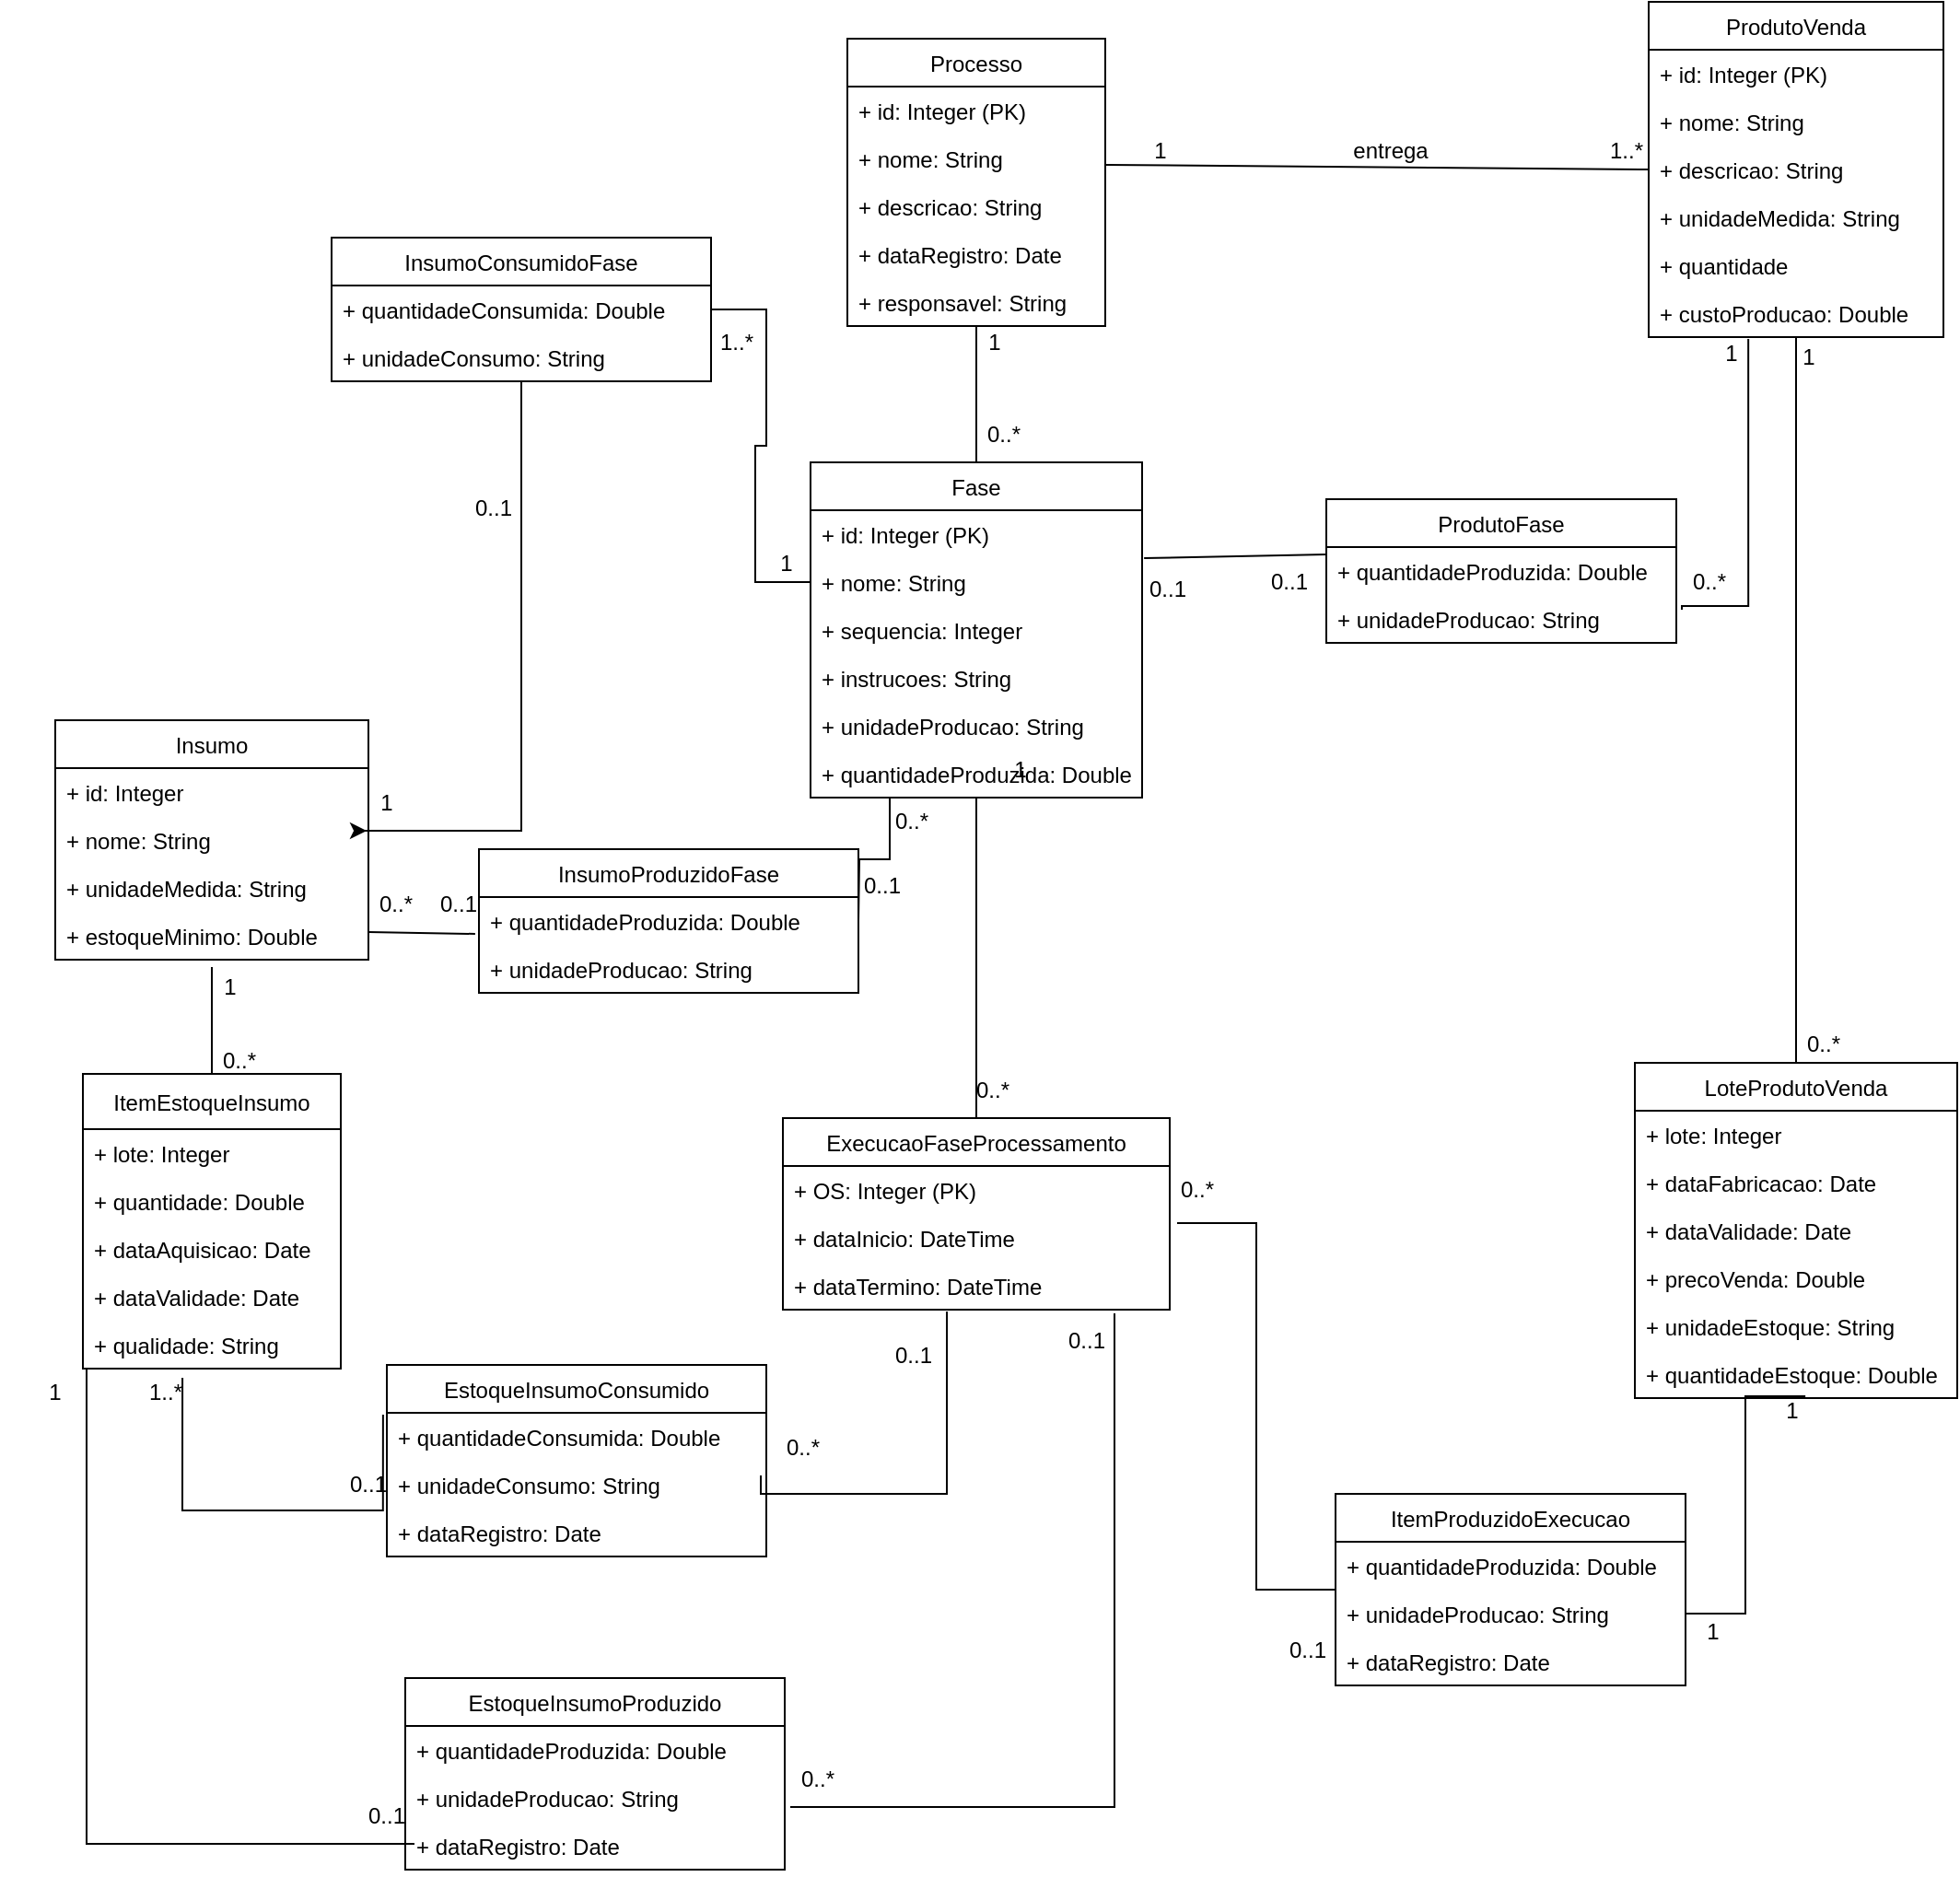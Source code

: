 <mxfile version="16.5.1" type="device"><diagram id="C5RBs43oDa-KdzZeNtuy" name="Page-1"><mxGraphModel dx="1422" dy="875" grid="1" gridSize="10" guides="1" tooltips="1" connect="1" arrows="1" fold="1" page="1" pageScale="1" pageWidth="2336" pageHeight="1654" math="0" shadow="0"><root><mxCell id="WIyWlLk6GJQsqaUBKTNV-0"/><mxCell id="WIyWlLk6GJQsqaUBKTNV-1" parent="WIyWlLk6GJQsqaUBKTNV-0"/><mxCell id="3z36nGQEmkzOpqo9Jif8-8" value="Insumo" style="swimlane;fontStyle=0;childLayout=stackLayout;horizontal=1;startSize=26;fillColor=none;horizontalStack=0;resizeParent=1;resizeParentMax=0;resizeLast=0;collapsible=1;marginBottom=0;" parent="WIyWlLk6GJQsqaUBKTNV-1" vertex="1"><mxGeometry x="40" y="440" width="170" height="130" as="geometry"/></mxCell><mxCell id="3z36nGQEmkzOpqo9Jif8-9" value="+ id: Integer" style="text;strokeColor=none;fillColor=none;align=left;verticalAlign=top;spacingLeft=4;spacingRight=4;overflow=hidden;rotatable=0;points=[[0,0.5],[1,0.5]];portConstraint=eastwest;" parent="3z36nGQEmkzOpqo9Jif8-8" vertex="1"><mxGeometry y="26" width="170" height="26" as="geometry"/></mxCell><mxCell id="3z36nGQEmkzOpqo9Jif8-10" value="+ nome: String" style="text;strokeColor=none;fillColor=none;align=left;verticalAlign=top;spacingLeft=4;spacingRight=4;overflow=hidden;rotatable=0;points=[[0,0.5],[1,0.5]];portConstraint=eastwest;" parent="3z36nGQEmkzOpqo9Jif8-8" vertex="1"><mxGeometry y="52" width="170" height="26" as="geometry"/></mxCell><mxCell id="3z36nGQEmkzOpqo9Jif8-11" value="+ unidadeMedida: String" style="text;strokeColor=none;fillColor=none;align=left;verticalAlign=top;spacingLeft=4;spacingRight=4;overflow=hidden;rotatable=0;points=[[0,0.5],[1,0.5]];portConstraint=eastwest;" parent="3z36nGQEmkzOpqo9Jif8-8" vertex="1"><mxGeometry y="78" width="170" height="26" as="geometry"/></mxCell><mxCell id="3z36nGQEmkzOpqo9Jif8-12" value="+ estoqueMinimo: Double" style="text;strokeColor=none;fillColor=none;align=left;verticalAlign=top;spacingLeft=4;spacingRight=4;overflow=hidden;rotatable=0;points=[[0,0.5],[1,0.5]];portConstraint=eastwest;" parent="3z36nGQEmkzOpqo9Jif8-8" vertex="1"><mxGeometry y="104" width="170" height="26" as="geometry"/></mxCell><mxCell id="3z36nGQEmkzOpqo9Jif8-15" value="ItemEstoqueInsumo" style="swimlane;fontStyle=0;childLayout=stackLayout;horizontal=1;startSize=30;fillColor=none;horizontalStack=0;resizeParent=1;resizeParentMax=0;resizeLast=0;collapsible=1;marginBottom=0;" parent="WIyWlLk6GJQsqaUBKTNV-1" vertex="1"><mxGeometry x="55" y="632" width="140" height="160" as="geometry"/></mxCell><mxCell id="3z36nGQEmkzOpqo9Jif8-16" value="+ lote: Integer" style="text;strokeColor=none;fillColor=none;align=left;verticalAlign=top;spacingLeft=4;spacingRight=4;overflow=hidden;rotatable=0;points=[[0,0.5],[1,0.5]];portConstraint=eastwest;" parent="3z36nGQEmkzOpqo9Jif8-15" vertex="1"><mxGeometry y="30" width="140" height="26" as="geometry"/></mxCell><mxCell id="3z36nGQEmkzOpqo9Jif8-17" value="+ quantidade: Double" style="text;strokeColor=none;fillColor=none;align=left;verticalAlign=top;spacingLeft=4;spacingRight=4;overflow=hidden;rotatable=0;points=[[0,0.5],[1,0.5]];portConstraint=eastwest;" parent="3z36nGQEmkzOpqo9Jif8-15" vertex="1"><mxGeometry y="56" width="140" height="26" as="geometry"/></mxCell><mxCell id="3z36nGQEmkzOpqo9Jif8-18" value="+ dataAquisicao: Date" style="text;strokeColor=none;fillColor=none;align=left;verticalAlign=top;spacingLeft=4;spacingRight=4;overflow=hidden;rotatable=0;points=[[0,0.5],[1,0.5]];portConstraint=eastwest;" parent="3z36nGQEmkzOpqo9Jif8-15" vertex="1"><mxGeometry y="82" width="140" height="26" as="geometry"/></mxCell><mxCell id="3z36nGQEmkzOpqo9Jif8-19" value="+ dataValidade: Date" style="text;strokeColor=none;fillColor=none;align=left;verticalAlign=top;spacingLeft=4;spacingRight=4;overflow=hidden;rotatable=0;points=[[0,0.5],[1,0.5]];portConstraint=eastwest;" parent="3z36nGQEmkzOpqo9Jif8-15" vertex="1"><mxGeometry y="108" width="140" height="26" as="geometry"/></mxCell><mxCell id="3z36nGQEmkzOpqo9Jif8-20" value="+ qualidade: String" style="text;strokeColor=none;fillColor=none;align=left;verticalAlign=top;spacingLeft=4;spacingRight=4;overflow=hidden;rotatable=0;points=[[0,0.5],[1,0.5]];portConstraint=eastwest;" parent="3z36nGQEmkzOpqo9Jif8-15" vertex="1"><mxGeometry y="134" width="140" height="26" as="geometry"/></mxCell><mxCell id="3z36nGQEmkzOpqo9Jif8-21" value="" style="endArrow=none;html=1;rounded=0;exitX=0.5;exitY=0;exitDx=0;exitDy=0;entryX=0.5;entryY=1.154;entryDx=0;entryDy=0;entryPerimeter=0;" parent="WIyWlLk6GJQsqaUBKTNV-1" source="3z36nGQEmkzOpqo9Jif8-15" target="3z36nGQEmkzOpqo9Jif8-12" edge="1"><mxGeometry width="50" height="50" relative="1" as="geometry"><mxPoint x="530" y="840" as="sourcePoint"/><mxPoint x="580" y="790" as="targetPoint"/></mxGeometry></mxCell><mxCell id="3z36nGQEmkzOpqo9Jif8-22" value="0..*" style="text;html=1;strokeColor=none;fillColor=none;align=center;verticalAlign=middle;whiteSpace=wrap;rounded=0;" parent="WIyWlLk6GJQsqaUBKTNV-1" vertex="1"><mxGeometry x="110" y="610" width="60" height="30" as="geometry"/></mxCell><mxCell id="3z36nGQEmkzOpqo9Jif8-23" value="1" style="text;html=1;strokeColor=none;fillColor=none;align=center;verticalAlign=middle;whiteSpace=wrap;rounded=0;" parent="WIyWlLk6GJQsqaUBKTNV-1" vertex="1"><mxGeometry x="105" y="570" width="60" height="30" as="geometry"/></mxCell><mxCell id="3z36nGQEmkzOpqo9Jif8-24" value="Processo" style="swimlane;fontStyle=0;childLayout=stackLayout;horizontal=1;startSize=26;fillColor=none;horizontalStack=0;resizeParent=1;resizeParentMax=0;resizeLast=0;collapsible=1;marginBottom=0;" parent="WIyWlLk6GJQsqaUBKTNV-1" vertex="1"><mxGeometry x="470" y="70" width="140" height="156" as="geometry"/></mxCell><mxCell id="3z36nGQEmkzOpqo9Jif8-25" value="+ id: Integer (PK)" style="text;strokeColor=none;fillColor=none;align=left;verticalAlign=top;spacingLeft=4;spacingRight=4;overflow=hidden;rotatable=0;points=[[0,0.5],[1,0.5]];portConstraint=eastwest;" parent="3z36nGQEmkzOpqo9Jif8-24" vertex="1"><mxGeometry y="26" width="140" height="26" as="geometry"/></mxCell><mxCell id="3z36nGQEmkzOpqo9Jif8-26" value="+ nome: String" style="text;strokeColor=none;fillColor=none;align=left;verticalAlign=top;spacingLeft=4;spacingRight=4;overflow=hidden;rotatable=0;points=[[0,0.5],[1,0.5]];portConstraint=eastwest;" parent="3z36nGQEmkzOpqo9Jif8-24" vertex="1"><mxGeometry y="52" width="140" height="26" as="geometry"/></mxCell><mxCell id="3z36nGQEmkzOpqo9Jif8-27" value="+ descricao: String" style="text;strokeColor=none;fillColor=none;align=left;verticalAlign=top;spacingLeft=4;spacingRight=4;overflow=hidden;rotatable=0;points=[[0,0.5],[1,0.5]];portConstraint=eastwest;" parent="3z36nGQEmkzOpqo9Jif8-24" vertex="1"><mxGeometry y="78" width="140" height="26" as="geometry"/></mxCell><mxCell id="3z36nGQEmkzOpqo9Jif8-28" value="+ dataRegistro: Date" style="text;strokeColor=none;fillColor=none;align=left;verticalAlign=top;spacingLeft=4;spacingRight=4;overflow=hidden;rotatable=0;points=[[0,0.5],[1,0.5]];portConstraint=eastwest;" parent="3z36nGQEmkzOpqo9Jif8-24" vertex="1"><mxGeometry y="104" width="140" height="26" as="geometry"/></mxCell><mxCell id="3z36nGQEmkzOpqo9Jif8-29" value="+ responsavel: String" style="text;strokeColor=none;fillColor=none;align=left;verticalAlign=top;spacingLeft=4;spacingRight=4;overflow=hidden;rotatable=0;points=[[0,0.5],[1,0.5]];portConstraint=eastwest;" parent="3z36nGQEmkzOpqo9Jif8-24" vertex="1"><mxGeometry y="130" width="140" height="26" as="geometry"/></mxCell><mxCell id="3z36nGQEmkzOpqo9Jif8-115" style="edgeStyle=orthogonalEdgeStyle;rounded=0;orthogonalLoop=1;jettySize=auto;html=1;exitX=0.25;exitY=1;exitDx=0;exitDy=0;" parent="WIyWlLk6GJQsqaUBKTNV-1" source="3z36nGQEmkzOpqo9Jif8-32" edge="1"><mxGeometry relative="1" as="geometry"><mxPoint x="209" y="500" as="targetPoint"/></mxGeometry></mxCell><mxCell id="3z36nGQEmkzOpqo9Jif8-32" value="1" style="text;html=1;strokeColor=none;fillColor=none;align=center;verticalAlign=middle;whiteSpace=wrap;rounded=0;" parent="WIyWlLk6GJQsqaUBKTNV-1" vertex="1"><mxGeometry x="190" y="470" width="60" height="30" as="geometry"/></mxCell><mxCell id="3z36nGQEmkzOpqo9Jif8-33" value="1" style="text;html=1;strokeColor=none;fillColor=none;align=center;verticalAlign=middle;whiteSpace=wrap;rounded=0;" parent="WIyWlLk6GJQsqaUBKTNV-1" vertex="1"><mxGeometry x="407" y="340" width="60" height="30" as="geometry"/></mxCell><mxCell id="3z36nGQEmkzOpqo9Jif8-34" value="Fase" style="swimlane;fontStyle=0;childLayout=stackLayout;horizontal=1;startSize=26;fillColor=none;horizontalStack=0;resizeParent=1;resizeParentMax=0;resizeLast=0;collapsible=1;marginBottom=0;" parent="WIyWlLk6GJQsqaUBKTNV-1" vertex="1"><mxGeometry x="450" y="300" width="180" height="182" as="geometry"/></mxCell><mxCell id="3z36nGQEmkzOpqo9Jif8-35" value="+ id: Integer (PK)" style="text;strokeColor=none;fillColor=none;align=left;verticalAlign=top;spacingLeft=4;spacingRight=4;overflow=hidden;rotatable=0;points=[[0,0.5],[1,0.5]];portConstraint=eastwest;" parent="3z36nGQEmkzOpqo9Jif8-34" vertex="1"><mxGeometry y="26" width="180" height="26" as="geometry"/></mxCell><mxCell id="3z36nGQEmkzOpqo9Jif8-36" value="+ nome: String" style="text;strokeColor=none;fillColor=none;align=left;verticalAlign=top;spacingLeft=4;spacingRight=4;overflow=hidden;rotatable=0;points=[[0,0.5],[1,0.5]];portConstraint=eastwest;" parent="3z36nGQEmkzOpqo9Jif8-34" vertex="1"><mxGeometry y="52" width="180" height="26" as="geometry"/></mxCell><mxCell id="3z36nGQEmkzOpqo9Jif8-37" value="+ sequencia: Integer" style="text;strokeColor=none;fillColor=none;align=left;verticalAlign=top;spacingLeft=4;spacingRight=4;overflow=hidden;rotatable=0;points=[[0,0.5],[1,0.5]];portConstraint=eastwest;" parent="3z36nGQEmkzOpqo9Jif8-34" vertex="1"><mxGeometry y="78" width="180" height="26" as="geometry"/></mxCell><mxCell id="3z36nGQEmkzOpqo9Jif8-39" value="+ instrucoes: String" style="text;strokeColor=none;fillColor=none;align=left;verticalAlign=top;spacingLeft=4;spacingRight=4;overflow=hidden;rotatable=0;points=[[0,0.5],[1,0.5]];portConstraint=eastwest;" parent="3z36nGQEmkzOpqo9Jif8-34" vertex="1"><mxGeometry y="104" width="180" height="26" as="geometry"/></mxCell><mxCell id="3z36nGQEmkzOpqo9Jif8-38" value="+ unidadeProducao: String" style="text;strokeColor=none;fillColor=none;align=left;verticalAlign=top;spacingLeft=4;spacingRight=4;overflow=hidden;rotatable=0;points=[[0,0.5],[1,0.5]];portConstraint=eastwest;" parent="3z36nGQEmkzOpqo9Jif8-34" vertex="1"><mxGeometry y="130" width="180" height="26" as="geometry"/></mxCell><mxCell id="3z36nGQEmkzOpqo9Jif8-96" value="+ quantidadeProduzida: Double" style="text;strokeColor=none;fillColor=none;align=left;verticalAlign=top;spacingLeft=4;spacingRight=4;overflow=hidden;rotatable=0;points=[[0,0.5],[1,0.5]];portConstraint=eastwest;" parent="3z36nGQEmkzOpqo9Jif8-34" vertex="1"><mxGeometry y="156" width="180" height="26" as="geometry"/></mxCell><mxCell id="3z36nGQEmkzOpqo9Jif8-40" value="" style="endArrow=none;html=1;rounded=0;exitX=0.5;exitY=0;exitDx=0;exitDy=0;" parent="WIyWlLk6GJQsqaUBKTNV-1" source="3z36nGQEmkzOpqo9Jif8-34" target="3z36nGQEmkzOpqo9Jif8-24" edge="1"><mxGeometry width="50" height="50" relative="1" as="geometry"><mxPoint x="630" y="430" as="sourcePoint"/><mxPoint x="540" y="240" as="targetPoint"/></mxGeometry></mxCell><mxCell id="3z36nGQEmkzOpqo9Jif8-41" value="0..*" style="text;html=1;strokeColor=none;fillColor=none;align=center;verticalAlign=middle;whiteSpace=wrap;rounded=0;" parent="WIyWlLk6GJQsqaUBKTNV-1" vertex="1"><mxGeometry x="525" y="270" width="60" height="30" as="geometry"/></mxCell><mxCell id="3z36nGQEmkzOpqo9Jif8-42" value="1" style="text;html=1;strokeColor=none;fillColor=none;align=center;verticalAlign=middle;whiteSpace=wrap;rounded=0;" parent="WIyWlLk6GJQsqaUBKTNV-1" vertex="1"><mxGeometry x="520" y="220" width="60" height="30" as="geometry"/></mxCell><mxCell id="3z36nGQEmkzOpqo9Jif8-47" value="1" style="text;html=1;strokeColor=none;fillColor=none;align=center;verticalAlign=middle;whiteSpace=wrap;rounded=0;" parent="WIyWlLk6GJQsqaUBKTNV-1" vertex="1"><mxGeometry x="534" y="452" width="60" height="30" as="geometry"/></mxCell><mxCell id="3z36nGQEmkzOpqo9Jif8-50" value="ProdutoVenda" style="swimlane;fontStyle=0;childLayout=stackLayout;horizontal=1;startSize=26;fillColor=none;horizontalStack=0;resizeParent=1;resizeParentMax=0;resizeLast=0;collapsible=1;marginBottom=0;" parent="WIyWlLk6GJQsqaUBKTNV-1" vertex="1"><mxGeometry x="905" y="50" width="160" height="182" as="geometry"/></mxCell><mxCell id="3z36nGQEmkzOpqo9Jif8-51" value="+ id: Integer (PK)" style="text;strokeColor=none;fillColor=none;align=left;verticalAlign=top;spacingLeft=4;spacingRight=4;overflow=hidden;rotatable=0;points=[[0,0.5],[1,0.5]];portConstraint=eastwest;" parent="3z36nGQEmkzOpqo9Jif8-50" vertex="1"><mxGeometry y="26" width="160" height="26" as="geometry"/></mxCell><mxCell id="3z36nGQEmkzOpqo9Jif8-52" value="+ nome: String" style="text;strokeColor=none;fillColor=none;align=left;verticalAlign=top;spacingLeft=4;spacingRight=4;overflow=hidden;rotatable=0;points=[[0,0.5],[1,0.5]];portConstraint=eastwest;" parent="3z36nGQEmkzOpqo9Jif8-50" vertex="1"><mxGeometry y="52" width="160" height="26" as="geometry"/></mxCell><mxCell id="3z36nGQEmkzOpqo9Jif8-53" value="+ descricao: String" style="text;strokeColor=none;fillColor=none;align=left;verticalAlign=top;spacingLeft=4;spacingRight=4;overflow=hidden;rotatable=0;points=[[0,0.5],[1,0.5]];portConstraint=eastwest;" parent="3z36nGQEmkzOpqo9Jif8-50" vertex="1"><mxGeometry y="78" width="160" height="26" as="geometry"/></mxCell><mxCell id="3z36nGQEmkzOpqo9Jif8-54" value="+ unidadeMedida: String" style="text;strokeColor=none;fillColor=none;align=left;verticalAlign=top;spacingLeft=4;spacingRight=4;overflow=hidden;rotatable=0;points=[[0,0.5],[1,0.5]];portConstraint=eastwest;" parent="3z36nGQEmkzOpqo9Jif8-50" vertex="1"><mxGeometry y="104" width="160" height="26" as="geometry"/></mxCell><mxCell id="3z36nGQEmkzOpqo9Jif8-55" value="+ quantidade" style="text;strokeColor=none;fillColor=none;align=left;verticalAlign=top;spacingLeft=4;spacingRight=4;overflow=hidden;rotatable=0;points=[[0,0.5],[1,0.5]];portConstraint=eastwest;" parent="3z36nGQEmkzOpqo9Jif8-50" vertex="1"><mxGeometry y="130" width="160" height="26" as="geometry"/></mxCell><mxCell id="3z36nGQEmkzOpqo9Jif8-56" value="+ custoProducao: Double" style="text;strokeColor=none;fillColor=none;align=left;verticalAlign=top;spacingLeft=4;spacingRight=4;overflow=hidden;rotatable=0;points=[[0,0.5],[1,0.5]];portConstraint=eastwest;" parent="3z36nGQEmkzOpqo9Jif8-50" vertex="1"><mxGeometry y="156" width="160" height="26" as="geometry"/></mxCell><mxCell id="3z36nGQEmkzOpqo9Jif8-57" value="" style="endArrow=none;html=1;rounded=0;entryX=0;entryY=0.5;entryDx=0;entryDy=0;exitX=0;exitY=0.75;exitDx=0;exitDy=0;" parent="WIyWlLk6GJQsqaUBKTNV-1" source="3z36nGQEmkzOpqo9Jif8-58" target="3z36nGQEmkzOpqo9Jif8-53" edge="1"><mxGeometry width="50" height="50" relative="1" as="geometry"><mxPoint x="625" y="141" as="sourcePoint"/><mxPoint x="675" y="156" as="targetPoint"/></mxGeometry></mxCell><mxCell id="3z36nGQEmkzOpqo9Jif8-58" value="1" style="text;html=1;strokeColor=none;fillColor=none;align=center;verticalAlign=middle;whiteSpace=wrap;rounded=0;" parent="WIyWlLk6GJQsqaUBKTNV-1" vertex="1"><mxGeometry x="610" y="116" width="60" height="30" as="geometry"/></mxCell><mxCell id="3z36nGQEmkzOpqo9Jif8-59" value="1..*" style="text;html=1;strokeColor=none;fillColor=none;align=center;verticalAlign=middle;whiteSpace=wrap;rounded=0;" parent="WIyWlLk6GJQsqaUBKTNV-1" vertex="1"><mxGeometry x="863" y="116" width="60" height="30" as="geometry"/></mxCell><mxCell id="3z36nGQEmkzOpqo9Jif8-60" value="entrega" style="text;html=1;strokeColor=none;fillColor=none;align=center;verticalAlign=middle;whiteSpace=wrap;rounded=0;" parent="WIyWlLk6GJQsqaUBKTNV-1" vertex="1"><mxGeometry x="735" y="116" width="60" height="30" as="geometry"/></mxCell><mxCell id="3z36nGQEmkzOpqo9Jif8-61" value="LoteProdutoVenda" style="swimlane;fontStyle=0;childLayout=stackLayout;horizontal=1;startSize=26;fillColor=none;horizontalStack=0;resizeParent=1;resizeParentMax=0;resizeLast=0;collapsible=1;marginBottom=0;" parent="WIyWlLk6GJQsqaUBKTNV-1" vertex="1"><mxGeometry x="897.5" y="626" width="175" height="182" as="geometry"/></mxCell><mxCell id="3z36nGQEmkzOpqo9Jif8-62" value="+ lote: Integer" style="text;strokeColor=none;fillColor=none;align=left;verticalAlign=top;spacingLeft=4;spacingRight=4;overflow=hidden;rotatable=0;points=[[0,0.5],[1,0.5]];portConstraint=eastwest;" parent="3z36nGQEmkzOpqo9Jif8-61" vertex="1"><mxGeometry y="26" width="175" height="26" as="geometry"/></mxCell><mxCell id="3z36nGQEmkzOpqo9Jif8-63" value="+ dataFabricacao: Date" style="text;strokeColor=none;fillColor=none;align=left;verticalAlign=top;spacingLeft=4;spacingRight=4;overflow=hidden;rotatable=0;points=[[0,0.5],[1,0.5]];portConstraint=eastwest;" parent="3z36nGQEmkzOpqo9Jif8-61" vertex="1"><mxGeometry y="52" width="175" height="26" as="geometry"/></mxCell><mxCell id="3z36nGQEmkzOpqo9Jif8-64" value="+ dataValidade: Date" style="text;strokeColor=none;fillColor=none;align=left;verticalAlign=top;spacingLeft=4;spacingRight=4;overflow=hidden;rotatable=0;points=[[0,0.5],[1,0.5]];portConstraint=eastwest;" parent="3z36nGQEmkzOpqo9Jif8-61" vertex="1"><mxGeometry y="78" width="175" height="26" as="geometry"/></mxCell><mxCell id="3z36nGQEmkzOpqo9Jif8-66" value="+ precoVenda: Double" style="text;strokeColor=none;fillColor=none;align=left;verticalAlign=top;spacingLeft=4;spacingRight=4;overflow=hidden;rotatable=0;points=[[0,0.5],[1,0.5]];portConstraint=eastwest;" parent="3z36nGQEmkzOpqo9Jif8-61" vertex="1"><mxGeometry y="104" width="175" height="26" as="geometry"/></mxCell><mxCell id="3z36nGQEmkzOpqo9Jif8-71" value="+ unidadeEstoque: String" style="text;strokeColor=none;fillColor=none;align=left;verticalAlign=top;spacingLeft=4;spacingRight=4;overflow=hidden;rotatable=0;points=[[0,0.5],[1,0.5]];portConstraint=eastwest;" parent="3z36nGQEmkzOpqo9Jif8-61" vertex="1"><mxGeometry y="130" width="175" height="26" as="geometry"/></mxCell><mxCell id="3z36nGQEmkzOpqo9Jif8-72" value="+ quantidadeEstoque: Double" style="text;strokeColor=none;fillColor=none;align=left;verticalAlign=top;spacingLeft=4;spacingRight=4;overflow=hidden;rotatable=0;points=[[0,0.5],[1,0.5]];portConstraint=eastwest;" parent="3z36nGQEmkzOpqo9Jif8-61" vertex="1"><mxGeometry y="156" width="175" height="26" as="geometry"/></mxCell><mxCell id="3z36nGQEmkzOpqo9Jif8-67" value="" style="endArrow=none;html=1;rounded=0;" parent="WIyWlLk6GJQsqaUBKTNV-1" source="3z36nGQEmkzOpqo9Jif8-61" target="3z36nGQEmkzOpqo9Jif8-50" edge="1"><mxGeometry width="50" height="50" relative="1" as="geometry"><mxPoint x="630" y="530" as="sourcePoint"/><mxPoint x="680" y="480" as="targetPoint"/></mxGeometry></mxCell><mxCell id="3z36nGQEmkzOpqo9Jif8-68" value="1" style="text;html=1;strokeColor=none;fillColor=none;align=center;verticalAlign=middle;whiteSpace=wrap;rounded=0;" parent="WIyWlLk6GJQsqaUBKTNV-1" vertex="1"><mxGeometry x="962" y="228" width="60" height="30" as="geometry"/></mxCell><mxCell id="3z36nGQEmkzOpqo9Jif8-70" value="0..*" style="text;html=1;strokeColor=none;fillColor=none;align=center;verticalAlign=middle;whiteSpace=wrap;rounded=0;" parent="WIyWlLk6GJQsqaUBKTNV-1" vertex="1"><mxGeometry x="970" y="601" width="60" height="30" as="geometry"/></mxCell><mxCell id="3z36nGQEmkzOpqo9Jif8-73" value="ExecucaoFaseProcessamento" style="swimlane;fontStyle=0;childLayout=stackLayout;horizontal=1;startSize=26;fillColor=none;horizontalStack=0;resizeParent=1;resizeParentMax=0;resizeLast=0;collapsible=1;marginBottom=0;" parent="WIyWlLk6GJQsqaUBKTNV-1" vertex="1"><mxGeometry x="435" y="656" width="210" height="104" as="geometry"/></mxCell><mxCell id="3z36nGQEmkzOpqo9Jif8-74" value="+ OS: Integer (PK)" style="text;strokeColor=none;fillColor=none;align=left;verticalAlign=top;spacingLeft=4;spacingRight=4;overflow=hidden;rotatable=0;points=[[0,0.5],[1,0.5]];portConstraint=eastwest;" parent="3z36nGQEmkzOpqo9Jif8-73" vertex="1"><mxGeometry y="26" width="210" height="26" as="geometry"/></mxCell><mxCell id="3z36nGQEmkzOpqo9Jif8-75" value="+ dataInicio: DateTime" style="text;strokeColor=none;fillColor=none;align=left;verticalAlign=top;spacingLeft=4;spacingRight=4;overflow=hidden;rotatable=0;points=[[0,0.5],[1,0.5]];portConstraint=eastwest;" parent="3z36nGQEmkzOpqo9Jif8-73" vertex="1"><mxGeometry y="52" width="210" height="26" as="geometry"/></mxCell><mxCell id="3z36nGQEmkzOpqo9Jif8-76" value="+ dataTermino: DateTime" style="text;strokeColor=none;fillColor=none;align=left;verticalAlign=top;spacingLeft=4;spacingRight=4;overflow=hidden;rotatable=0;points=[[0,0.5],[1,0.5]];portConstraint=eastwest;" parent="3z36nGQEmkzOpqo9Jif8-73" vertex="1"><mxGeometry y="78" width="210" height="26" as="geometry"/></mxCell><mxCell id="3z36nGQEmkzOpqo9Jif8-77" value="" style="endArrow=none;html=1;rounded=0;exitX=0.5;exitY=0;exitDx=0;exitDy=0;" parent="WIyWlLk6GJQsqaUBKTNV-1" source="3z36nGQEmkzOpqo9Jif8-73" target="3z36nGQEmkzOpqo9Jif8-34" edge="1"><mxGeometry width="50" height="50" relative="1" as="geometry"><mxPoint x="630" y="530" as="sourcePoint"/><mxPoint x="680" y="480" as="targetPoint"/></mxGeometry></mxCell><mxCell id="3z36nGQEmkzOpqo9Jif8-79" value="0..*" style="text;html=1;strokeColor=none;fillColor=none;align=center;verticalAlign=middle;whiteSpace=wrap;rounded=0;" parent="WIyWlLk6GJQsqaUBKTNV-1" vertex="1"><mxGeometry x="519" y="626" width="60" height="30" as="geometry"/></mxCell><mxCell id="3z36nGQEmkzOpqo9Jif8-81" value="0..1" style="text;html=1;strokeColor=none;fillColor=none;align=center;verticalAlign=middle;whiteSpace=wrap;rounded=0;" parent="WIyWlLk6GJQsqaUBKTNV-1" vertex="1"><mxGeometry x="180" y="840" width="60" height="30" as="geometry"/></mxCell><mxCell id="3z36nGQEmkzOpqo9Jif8-82" value="1..*" style="text;html=1;strokeColor=none;fillColor=none;align=center;verticalAlign=middle;whiteSpace=wrap;rounded=0;" parent="WIyWlLk6GJQsqaUBKTNV-1" vertex="1"><mxGeometry x="70" y="790" width="60" height="30" as="geometry"/></mxCell><mxCell id="3z36nGQEmkzOpqo9Jif8-86" value="0..*" style="text;html=1;strokeColor=none;fillColor=none;align=center;verticalAlign=middle;whiteSpace=wrap;rounded=0;" parent="WIyWlLk6GJQsqaUBKTNV-1" vertex="1"><mxGeometry x="416" y="820" width="60" height="30" as="geometry"/></mxCell><mxCell id="3z36nGQEmkzOpqo9Jif8-88" value="0..1" style="text;html=1;strokeColor=none;fillColor=none;align=center;verticalAlign=middle;whiteSpace=wrap;rounded=0;" parent="WIyWlLk6GJQsqaUBKTNV-1" vertex="1"><mxGeometry x="476" y="770" width="60" height="30" as="geometry"/></mxCell><mxCell id="3z36nGQEmkzOpqo9Jif8-89" value="" style="endArrow=none;html=1;rounded=0;startArrow=none;entryX=1.006;entryY=1;entryDx=0;entryDy=0;entryPerimeter=0;" parent="WIyWlLk6GJQsqaUBKTNV-1" target="3z36nGQEmkzOpqo9Jif8-35" edge="1"><mxGeometry width="50" height="50" relative="1" as="geometry"><mxPoint x="730" y="350" as="sourcePoint"/><mxPoint x="680" y="480" as="targetPoint"/></mxGeometry></mxCell><mxCell id="3z36nGQEmkzOpqo9Jif8-90" value="0..1" style="text;html=1;strokeColor=none;fillColor=none;align=center;verticalAlign=middle;whiteSpace=wrap;rounded=0;" parent="WIyWlLk6GJQsqaUBKTNV-1" vertex="1"><mxGeometry x="614" y="354" width="60" height="30" as="geometry"/></mxCell><mxCell id="3z36nGQEmkzOpqo9Jif8-91" value="0..1" style="text;html=1;strokeColor=none;fillColor=none;align=center;verticalAlign=middle;whiteSpace=wrap;rounded=0;" parent="WIyWlLk6GJQsqaUBKTNV-1" vertex="1"><mxGeometry x="680" y="350" width="60" height="30" as="geometry"/></mxCell><mxCell id="3z36nGQEmkzOpqo9Jif8-98" value="ProdutoFase" style="swimlane;fontStyle=0;childLayout=stackLayout;horizontal=1;startSize=26;fillColor=none;horizontalStack=0;resizeParent=1;resizeParentMax=0;resizeLast=0;collapsible=1;marginBottom=0;" parent="WIyWlLk6GJQsqaUBKTNV-1" vertex="1"><mxGeometry x="730" y="320" width="190" height="78" as="geometry"/></mxCell><mxCell id="3z36nGQEmkzOpqo9Jif8-101" value="+ quantidadeProduzida: Double" style="text;strokeColor=none;fillColor=none;align=left;verticalAlign=top;spacingLeft=4;spacingRight=4;overflow=hidden;rotatable=0;points=[[0,0.5],[1,0.5]];portConstraint=eastwest;" parent="3z36nGQEmkzOpqo9Jif8-98" vertex="1"><mxGeometry y="26" width="190" height="26" as="geometry"/></mxCell><mxCell id="3z36nGQEmkzOpqo9Jif8-102" value="+ unidadeProducao: String" style="text;strokeColor=none;fillColor=none;align=left;verticalAlign=top;spacingLeft=4;spacingRight=4;overflow=hidden;rotatable=0;points=[[0,0.5],[1,0.5]];portConstraint=eastwest;" parent="3z36nGQEmkzOpqo9Jif8-98" vertex="1"><mxGeometry y="52" width="190" height="26" as="geometry"/></mxCell><mxCell id="3z36nGQEmkzOpqo9Jif8-103" value="" style="endArrow=none;html=1;rounded=0;entryX=0.338;entryY=1.038;entryDx=0;entryDy=0;entryPerimeter=0;exitX=0;exitY=1;exitDx=0;exitDy=0;edgeStyle=orthogonalEdgeStyle;" parent="WIyWlLk6GJQsqaUBKTNV-1" source="3z36nGQEmkzOpqo9Jif8-104" target="3z36nGQEmkzOpqo9Jif8-56" edge="1"><mxGeometry width="50" height="50" relative="1" as="geometry"><mxPoint x="923.04" y="378.006" as="sourcePoint"/><mxPoint x="680" y="460" as="targetPoint"/><Array as="points"><mxPoint x="923" y="378"/><mxPoint x="959" y="378"/></Array></mxGeometry></mxCell><mxCell id="3z36nGQEmkzOpqo9Jif8-104" value="0..*" style="text;html=1;strokeColor=none;fillColor=none;align=center;verticalAlign=middle;whiteSpace=wrap;rounded=0;" parent="WIyWlLk6GJQsqaUBKTNV-1" vertex="1"><mxGeometry x="923" y="350" width="30" height="30" as="geometry"/></mxCell><mxCell id="3z36nGQEmkzOpqo9Jif8-105" value="1" style="text;html=1;strokeColor=none;fillColor=none;align=center;verticalAlign=middle;whiteSpace=wrap;rounded=0;" parent="WIyWlLk6GJQsqaUBKTNV-1" vertex="1"><mxGeometry x="920" y="226" width="60" height="30" as="geometry"/></mxCell><mxCell id="3z36nGQEmkzOpqo9Jif8-106" value="InsumoConsumidoFase" style="swimlane;fontStyle=0;childLayout=stackLayout;horizontal=1;startSize=26;fillColor=none;horizontalStack=0;resizeParent=1;resizeParentMax=0;resizeLast=0;collapsible=1;marginBottom=0;" parent="WIyWlLk6GJQsqaUBKTNV-1" vertex="1"><mxGeometry x="190" y="178" width="206" height="78" as="geometry"/></mxCell><mxCell id="3z36nGQEmkzOpqo9Jif8-109" value="+ quantidadeConsumida: Double" style="text;strokeColor=none;fillColor=none;align=left;verticalAlign=top;spacingLeft=4;spacingRight=4;overflow=hidden;rotatable=0;points=[[0,0.5],[1,0.5]];portConstraint=eastwest;" parent="3z36nGQEmkzOpqo9Jif8-106" vertex="1"><mxGeometry y="26" width="206" height="26" as="geometry"/></mxCell><mxCell id="3z36nGQEmkzOpqo9Jif8-110" value="+ unidadeConsumo: String" style="text;strokeColor=none;fillColor=none;align=left;verticalAlign=top;spacingLeft=4;spacingRight=4;overflow=hidden;rotatable=0;points=[[0,0.5],[1,0.5]];portConstraint=eastwest;" parent="3z36nGQEmkzOpqo9Jif8-106" vertex="1"><mxGeometry y="52" width="206" height="26" as="geometry"/></mxCell><mxCell id="3z36nGQEmkzOpqo9Jif8-112" value="" style="endArrow=none;html=1;rounded=0;entryX=0;entryY=0.5;entryDx=0;entryDy=0;edgeStyle=entityRelationEdgeStyle;" parent="WIyWlLk6GJQsqaUBKTNV-1" source="3z36nGQEmkzOpqo9Jif8-106" target="3z36nGQEmkzOpqo9Jif8-36" edge="1"><mxGeometry width="50" height="50" relative="1" as="geometry"><mxPoint x="630" y="510" as="sourcePoint"/><mxPoint x="680" y="460" as="targetPoint"/></mxGeometry></mxCell><mxCell id="3z36nGQEmkzOpqo9Jif8-113" value="1..*" style="text;html=1;strokeColor=none;fillColor=none;align=center;verticalAlign=middle;whiteSpace=wrap;rounded=0;" parent="WIyWlLk6GJQsqaUBKTNV-1" vertex="1"><mxGeometry x="380" y="220" width="60" height="30" as="geometry"/></mxCell><mxCell id="3z36nGQEmkzOpqo9Jif8-114" value="" style="endArrow=none;html=1;rounded=0;exitX=0.25;exitY=1;exitDx=0;exitDy=0;edgeStyle=orthogonalEdgeStyle;" parent="WIyWlLk6GJQsqaUBKTNV-1" source="3z36nGQEmkzOpqo9Jif8-32" target="3z36nGQEmkzOpqo9Jif8-106" edge="1"><mxGeometry width="50" height="50" relative="1" as="geometry"><mxPoint x="630" y="510" as="sourcePoint"/><mxPoint x="680" y="460" as="targetPoint"/><Array as="points"><mxPoint x="209" y="500"/><mxPoint x="293" y="500"/></Array></mxGeometry></mxCell><mxCell id="3z36nGQEmkzOpqo9Jif8-116" value="InsumoProduzidoFase" style="swimlane;fontStyle=0;childLayout=stackLayout;horizontal=1;startSize=26;fillColor=none;horizontalStack=0;resizeParent=1;resizeParentMax=0;resizeLast=0;collapsible=1;marginBottom=0;" parent="WIyWlLk6GJQsqaUBKTNV-1" vertex="1"><mxGeometry x="270" y="510" width="206" height="78" as="geometry"/></mxCell><mxCell id="3z36nGQEmkzOpqo9Jif8-119" value="+ quantidadeProduzida: Double" style="text;strokeColor=none;fillColor=none;align=left;verticalAlign=top;spacingLeft=4;spacingRight=4;overflow=hidden;rotatable=0;points=[[0,0.5],[1,0.5]];portConstraint=eastwest;" parent="3z36nGQEmkzOpqo9Jif8-116" vertex="1"><mxGeometry y="26" width="206" height="26" as="geometry"/></mxCell><mxCell id="3z36nGQEmkzOpqo9Jif8-120" value="+ unidadeProducao: String" style="text;strokeColor=none;fillColor=none;align=left;verticalAlign=top;spacingLeft=4;spacingRight=4;overflow=hidden;rotatable=0;points=[[0,0.5],[1,0.5]];portConstraint=eastwest;" parent="3z36nGQEmkzOpqo9Jif8-116" vertex="1"><mxGeometry y="52" width="206" height="26" as="geometry"/></mxCell><mxCell id="3z36nGQEmkzOpqo9Jif8-121" value="" style="endArrow=none;html=1;rounded=0;entryX=0.239;entryY=1;entryDx=0;entryDy=0;entryPerimeter=0;exitX=1;exitY=0.5;exitDx=0;exitDy=0;edgeStyle=orthogonalEdgeStyle;" parent="WIyWlLk6GJQsqaUBKTNV-1" target="3z36nGQEmkzOpqo9Jif8-96" edge="1"><mxGeometry width="50" height="50" relative="1" as="geometry"><mxPoint x="476" y="549" as="sourcePoint"/><mxPoint x="680" y="460" as="targetPoint"/></mxGeometry></mxCell><mxCell id="3z36nGQEmkzOpqo9Jif8-122" value="0..*" style="text;html=1;strokeColor=none;fillColor=none;align=center;verticalAlign=middle;whiteSpace=wrap;rounded=0;" parent="WIyWlLk6GJQsqaUBKTNV-1" vertex="1"><mxGeometry x="500" y="485" width="10" height="20" as="geometry"/></mxCell><mxCell id="3z36nGQEmkzOpqo9Jif8-123" value="0..1" style="text;html=1;strokeColor=none;fillColor=none;align=center;verticalAlign=middle;whiteSpace=wrap;rounded=0;" parent="WIyWlLk6GJQsqaUBKTNV-1" vertex="1"><mxGeometry x="484" y="520" width="10" height="20" as="geometry"/></mxCell><mxCell id="3z36nGQEmkzOpqo9Jif8-125" value="0..1" style="text;html=1;strokeColor=none;fillColor=none;align=center;verticalAlign=middle;whiteSpace=wrap;rounded=0;" parent="WIyWlLk6GJQsqaUBKTNV-1" vertex="1"><mxGeometry x="273" y="315" width="10" height="20" as="geometry"/></mxCell><mxCell id="3z36nGQEmkzOpqo9Jif8-126" value="0..1" style="text;html=1;strokeColor=none;fillColor=none;align=center;verticalAlign=middle;whiteSpace=wrap;rounded=0;" parent="WIyWlLk6GJQsqaUBKTNV-1" vertex="1"><mxGeometry x="254" y="530" width="10" height="20" as="geometry"/></mxCell><mxCell id="3z36nGQEmkzOpqo9Jif8-127" value="0..*" style="text;html=1;strokeColor=none;fillColor=none;align=center;verticalAlign=middle;whiteSpace=wrap;rounded=0;" parent="WIyWlLk6GJQsqaUBKTNV-1" vertex="1"><mxGeometry x="195" y="525" width="60" height="30" as="geometry"/></mxCell><mxCell id="3z36nGQEmkzOpqo9Jif8-128" value="" style="endArrow=none;html=1;rounded=0;exitX=0.25;exitY=1;exitDx=0;exitDy=0;entryX=-0.01;entryY=0.769;entryDx=0;entryDy=0;entryPerimeter=0;" parent="WIyWlLk6GJQsqaUBKTNV-1" source="3z36nGQEmkzOpqo9Jif8-127" edge="1"><mxGeometry width="50" height="50" relative="1" as="geometry"><mxPoint x="630" y="510" as="sourcePoint"/><mxPoint x="267.94" y="555.994" as="targetPoint"/></mxGeometry></mxCell><mxCell id="3z36nGQEmkzOpqo9Jif8-129" value="EstoqueInsumoConsumido" style="swimlane;fontStyle=0;childLayout=stackLayout;horizontal=1;startSize=26;fillColor=none;horizontalStack=0;resizeParent=1;resizeParentMax=0;resizeLast=0;collapsible=1;marginBottom=0;" parent="WIyWlLk6GJQsqaUBKTNV-1" vertex="1"><mxGeometry x="220" y="790" width="206" height="104" as="geometry"/></mxCell><mxCell id="3z36nGQEmkzOpqo9Jif8-132" value="+ quantidadeConsumida: Double" style="text;strokeColor=none;fillColor=none;align=left;verticalAlign=top;spacingLeft=4;spacingRight=4;overflow=hidden;rotatable=0;points=[[0,0.5],[1,0.5]];portConstraint=eastwest;" parent="3z36nGQEmkzOpqo9Jif8-129" vertex="1"><mxGeometry y="26" width="206" height="26" as="geometry"/></mxCell><mxCell id="3z36nGQEmkzOpqo9Jif8-133" value="+ unidadeConsumo: String" style="text;strokeColor=none;fillColor=none;align=left;verticalAlign=top;spacingLeft=4;spacingRight=4;overflow=hidden;rotatable=0;points=[[0,0.5],[1,0.5]];portConstraint=eastwest;" parent="3z36nGQEmkzOpqo9Jif8-129" vertex="1"><mxGeometry y="52" width="206" height="26" as="geometry"/></mxCell><mxCell id="OOAX7LJq4wrU6YMQyKd8-1" value="+ dataRegistro: Date" style="text;strokeColor=none;fillColor=none;align=left;verticalAlign=top;spacingLeft=4;spacingRight=4;overflow=hidden;rotatable=0;points=[[0,0.5],[1,0.5]];portConstraint=eastwest;" vertex="1" parent="3z36nGQEmkzOpqo9Jif8-129"><mxGeometry y="78" width="206" height="26" as="geometry"/></mxCell><mxCell id="3z36nGQEmkzOpqo9Jif8-134" value="" style="endArrow=none;html=1;rounded=0;exitX=0.117;exitY=1;exitDx=0;exitDy=0;exitPerimeter=0;entryX=0.424;entryY=1.038;entryDx=0;entryDy=0;entryPerimeter=0;edgeStyle=orthogonalEdgeStyle;" parent="WIyWlLk6GJQsqaUBKTNV-1" source="3z36nGQEmkzOpqo9Jif8-86" target="3z36nGQEmkzOpqo9Jif8-76" edge="1"><mxGeometry width="50" height="50" relative="1" as="geometry"><mxPoint x="630" y="610" as="sourcePoint"/><mxPoint x="680" y="560" as="targetPoint"/><Array as="points"><mxPoint x="423" y="860"/><mxPoint x="524" y="860"/></Array></mxGeometry></mxCell><mxCell id="3z36nGQEmkzOpqo9Jif8-135" value="" style="endArrow=none;html=1;rounded=0;exitX=0.386;exitY=1.192;exitDx=0;exitDy=0;exitPerimeter=0;entryX=-0.01;entryY=0.038;entryDx=0;entryDy=0;entryPerimeter=0;edgeStyle=orthogonalEdgeStyle;" parent="WIyWlLk6GJQsqaUBKTNV-1" source="3z36nGQEmkzOpqo9Jif8-20" target="3z36nGQEmkzOpqo9Jif8-132" edge="1"><mxGeometry width="50" height="50" relative="1" as="geometry"><mxPoint x="630" y="610" as="sourcePoint"/><mxPoint x="680" y="560" as="targetPoint"/><Array as="points"><mxPoint x="109" y="869"/></Array></mxGeometry></mxCell><mxCell id="3z36nGQEmkzOpqo9Jif8-138" value="EstoqueInsumoProduzido" style="swimlane;fontStyle=0;childLayout=stackLayout;horizontal=1;startSize=26;fillColor=none;horizontalStack=0;resizeParent=1;resizeParentMax=0;resizeLast=0;collapsible=1;marginBottom=0;" parent="WIyWlLk6GJQsqaUBKTNV-1" vertex="1"><mxGeometry x="230" y="960" width="206" height="104" as="geometry"/></mxCell><mxCell id="3z36nGQEmkzOpqo9Jif8-141" value="+ quantidadeProduzida: Double" style="text;strokeColor=none;fillColor=none;align=left;verticalAlign=top;spacingLeft=4;spacingRight=4;overflow=hidden;rotatable=0;points=[[0,0.5],[1,0.5]];portConstraint=eastwest;" parent="3z36nGQEmkzOpqo9Jif8-138" vertex="1"><mxGeometry y="26" width="206" height="26" as="geometry"/></mxCell><mxCell id="3z36nGQEmkzOpqo9Jif8-142" value="+ unidadeProducao: String" style="text;strokeColor=none;fillColor=none;align=left;verticalAlign=top;spacingLeft=4;spacingRight=4;overflow=hidden;rotatable=0;points=[[0,0.5],[1,0.5]];portConstraint=eastwest;" parent="3z36nGQEmkzOpqo9Jif8-138" vertex="1"><mxGeometry y="52" width="206" height="26" as="geometry"/></mxCell><mxCell id="OOAX7LJq4wrU6YMQyKd8-2" value="+ dataRegistro: Date" style="text;strokeColor=none;fillColor=none;align=left;verticalAlign=top;spacingLeft=4;spacingRight=4;overflow=hidden;rotatable=0;points=[[0,0.5],[1,0.5]];portConstraint=eastwest;" vertex="1" parent="3z36nGQEmkzOpqo9Jif8-138"><mxGeometry y="78" width="206" height="26" as="geometry"/></mxCell><mxCell id="3z36nGQEmkzOpqo9Jif8-143" value="0..*" style="text;html=1;strokeColor=none;fillColor=none;align=center;verticalAlign=middle;whiteSpace=wrap;rounded=0;" parent="WIyWlLk6GJQsqaUBKTNV-1" vertex="1"><mxGeometry x="424" y="1000" width="60" height="30" as="geometry"/></mxCell><mxCell id="3z36nGQEmkzOpqo9Jif8-144" value="0..1" style="text;html=1;strokeColor=none;fillColor=none;align=center;verticalAlign=middle;whiteSpace=wrap;rounded=0;" parent="WIyWlLk6GJQsqaUBKTNV-1" vertex="1"><mxGeometry x="570" y="762" width="60" height="30" as="geometry"/></mxCell><mxCell id="3z36nGQEmkzOpqo9Jif8-145" value="" style="endArrow=none;html=1;rounded=0;exitX=0.25;exitY=1;exitDx=0;exitDy=0;entryX=0.75;entryY=0;entryDx=0;entryDy=0;edgeStyle=orthogonalEdgeStyle;" parent="WIyWlLk6GJQsqaUBKTNV-1" source="3z36nGQEmkzOpqo9Jif8-143" target="3z36nGQEmkzOpqo9Jif8-144" edge="1"><mxGeometry width="50" height="50" relative="1" as="geometry"><mxPoint x="630" y="810" as="sourcePoint"/><mxPoint x="680" y="760" as="targetPoint"/><Array as="points"><mxPoint x="615" y="1030"/></Array></mxGeometry></mxCell><mxCell id="3z36nGQEmkzOpqo9Jif8-147" value="0..1" style="text;html=1;strokeColor=none;fillColor=none;align=center;verticalAlign=middle;whiteSpace=wrap;rounded=0;" parent="WIyWlLk6GJQsqaUBKTNV-1" vertex="1"><mxGeometry x="190" y="1020" width="60" height="30" as="geometry"/></mxCell><mxCell id="3z36nGQEmkzOpqo9Jif8-149" value="1" style="text;html=1;strokeColor=none;fillColor=none;align=center;verticalAlign=middle;whiteSpace=wrap;rounded=0;" parent="WIyWlLk6GJQsqaUBKTNV-1" vertex="1"><mxGeometry x="10" y="790" width="60" height="30" as="geometry"/></mxCell><mxCell id="3z36nGQEmkzOpqo9Jif8-150" value="" style="endArrow=none;html=1;rounded=0;entryX=0.014;entryY=1;entryDx=0;entryDy=0;entryPerimeter=0;exitX=0.75;exitY=1;exitDx=0;exitDy=0;edgeStyle=elbowEdgeStyle;" parent="WIyWlLk6GJQsqaUBKTNV-1" source="3z36nGQEmkzOpqo9Jif8-147" target="3z36nGQEmkzOpqo9Jif8-20" edge="1"><mxGeometry width="50" height="50" relative="1" as="geometry"><mxPoint x="235" y="1050" as="sourcePoint"/><mxPoint x="54.02" y="772.006" as="targetPoint"/><Array as="points"><mxPoint x="57" y="900"/></Array></mxGeometry></mxCell><mxCell id="3z36nGQEmkzOpqo9Jif8-151" value="ItemProduzidoExecucao" style="swimlane;fontStyle=0;childLayout=stackLayout;horizontal=1;startSize=26;fillColor=none;horizontalStack=0;resizeParent=1;resizeParentMax=0;resizeLast=0;collapsible=1;marginBottom=0;" parent="WIyWlLk6GJQsqaUBKTNV-1" vertex="1"><mxGeometry x="735" y="860" width="190" height="104" as="geometry"/></mxCell><mxCell id="3z36nGQEmkzOpqo9Jif8-154" value="+ quantidadeProduzida: Double" style="text;strokeColor=none;fillColor=none;align=left;verticalAlign=top;spacingLeft=4;spacingRight=4;overflow=hidden;rotatable=0;points=[[0,0.5],[1,0.5]];portConstraint=eastwest;" parent="3z36nGQEmkzOpqo9Jif8-151" vertex="1"><mxGeometry y="26" width="190" height="26" as="geometry"/></mxCell><mxCell id="3z36nGQEmkzOpqo9Jif8-155" value="+ unidadeProducao: String" style="text;strokeColor=none;fillColor=none;align=left;verticalAlign=top;spacingLeft=4;spacingRight=4;overflow=hidden;rotatable=0;points=[[0,0.5],[1,0.5]];portConstraint=eastwest;" parent="3z36nGQEmkzOpqo9Jif8-151" vertex="1"><mxGeometry y="52" width="190" height="26" as="geometry"/></mxCell><mxCell id="OOAX7LJq4wrU6YMQyKd8-0" value="+ dataRegistro: Date" style="text;strokeColor=none;fillColor=none;align=left;verticalAlign=top;spacingLeft=4;spacingRight=4;overflow=hidden;rotatable=0;points=[[0,0.5],[1,0.5]];portConstraint=eastwest;" vertex="1" parent="3z36nGQEmkzOpqo9Jif8-151"><mxGeometry y="78" width="190" height="26" as="geometry"/></mxCell><mxCell id="3z36nGQEmkzOpqo9Jif8-156" value="" style="endArrow=none;html=1;rounded=0;entryX=1.019;entryY=0.192;entryDx=0;entryDy=0;entryPerimeter=0;edgeStyle=elbowEdgeStyle;" parent="WIyWlLk6GJQsqaUBKTNV-1" source="3z36nGQEmkzOpqo9Jif8-151" target="3z36nGQEmkzOpqo9Jif8-75" edge="1"><mxGeometry width="50" height="50" relative="1" as="geometry"><mxPoint x="630" y="810" as="sourcePoint"/><mxPoint x="680" y="760" as="targetPoint"/></mxGeometry></mxCell><mxCell id="3z36nGQEmkzOpqo9Jif8-157" value="0..1" style="text;html=1;strokeColor=none;fillColor=none;align=center;verticalAlign=middle;whiteSpace=wrap;rounded=0;" parent="WIyWlLk6GJQsqaUBKTNV-1" vertex="1"><mxGeometry x="690" y="930" width="60" height="30" as="geometry"/></mxCell><mxCell id="3z36nGQEmkzOpqo9Jif8-158" value="0..*" style="text;html=1;strokeColor=none;fillColor=none;align=center;verticalAlign=middle;whiteSpace=wrap;rounded=0;" parent="WIyWlLk6GJQsqaUBKTNV-1" vertex="1"><mxGeometry x="630" y="680" width="60" height="30" as="geometry"/></mxCell><mxCell id="3z36nGQEmkzOpqo9Jif8-159" value="" style="endArrow=none;html=1;rounded=0;exitX=1;exitY=0.5;exitDx=0;exitDy=0;entryX=0.529;entryY=0.962;entryDx=0;entryDy=0;entryPerimeter=0;edgeStyle=elbowEdgeStyle;" parent="WIyWlLk6GJQsqaUBKTNV-1" target="3z36nGQEmkzOpqo9Jif8-72" edge="1"><mxGeometry width="50" height="50" relative="1" as="geometry"><mxPoint x="925" y="925" as="sourcePoint"/><mxPoint x="680" y="760" as="targetPoint"/></mxGeometry></mxCell><mxCell id="3z36nGQEmkzOpqo9Jif8-160" value="1" style="text;html=1;strokeColor=none;fillColor=none;align=center;verticalAlign=middle;whiteSpace=wrap;rounded=0;" parent="WIyWlLk6GJQsqaUBKTNV-1" vertex="1"><mxGeometry x="910" y="920" width="60" height="30" as="geometry"/></mxCell><mxCell id="3z36nGQEmkzOpqo9Jif8-161" value="1" style="text;html=1;strokeColor=none;fillColor=none;align=center;verticalAlign=middle;whiteSpace=wrap;rounded=0;" parent="WIyWlLk6GJQsqaUBKTNV-1" vertex="1"><mxGeometry x="953" y="800" width="60" height="30" as="geometry"/></mxCell></root></mxGraphModel></diagram></mxfile>
